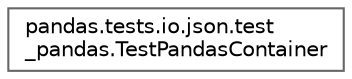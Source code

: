 digraph "Graphical Class Hierarchy"
{
 // LATEX_PDF_SIZE
  bgcolor="transparent";
  edge [fontname=Helvetica,fontsize=10,labelfontname=Helvetica,labelfontsize=10];
  node [fontname=Helvetica,fontsize=10,shape=box,height=0.2,width=0.4];
  rankdir="LR";
  Node0 [id="Node000000",label="pandas.tests.io.json.test\l_pandas.TestPandasContainer",height=0.2,width=0.4,color="grey40", fillcolor="white", style="filled",URL="$da/d1b/classpandas_1_1tests_1_1io_1_1json_1_1test__pandas_1_1TestPandasContainer.html",tooltip=" "];
}
